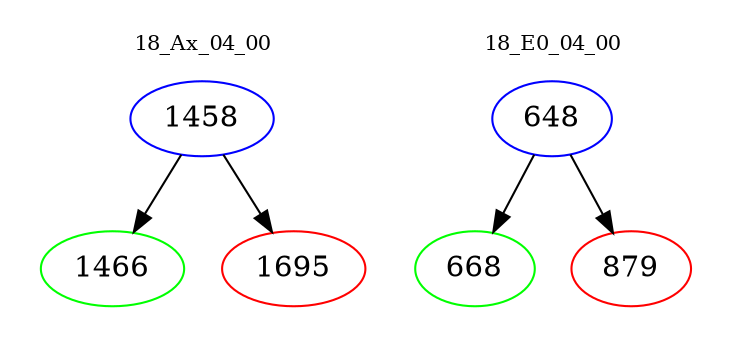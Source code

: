 digraph{
subgraph cluster_0 {
color = white
label = "18_Ax_04_00";
fontsize=10;
T0_1458 [label="1458", color="blue"]
T0_1458 -> T0_1466 [color="black"]
T0_1466 [label="1466", color="green"]
T0_1458 -> T0_1695 [color="black"]
T0_1695 [label="1695", color="red"]
}
subgraph cluster_1 {
color = white
label = "18_E0_04_00";
fontsize=10;
T1_648 [label="648", color="blue"]
T1_648 -> T1_668 [color="black"]
T1_668 [label="668", color="green"]
T1_648 -> T1_879 [color="black"]
T1_879 [label="879", color="red"]
}
}
